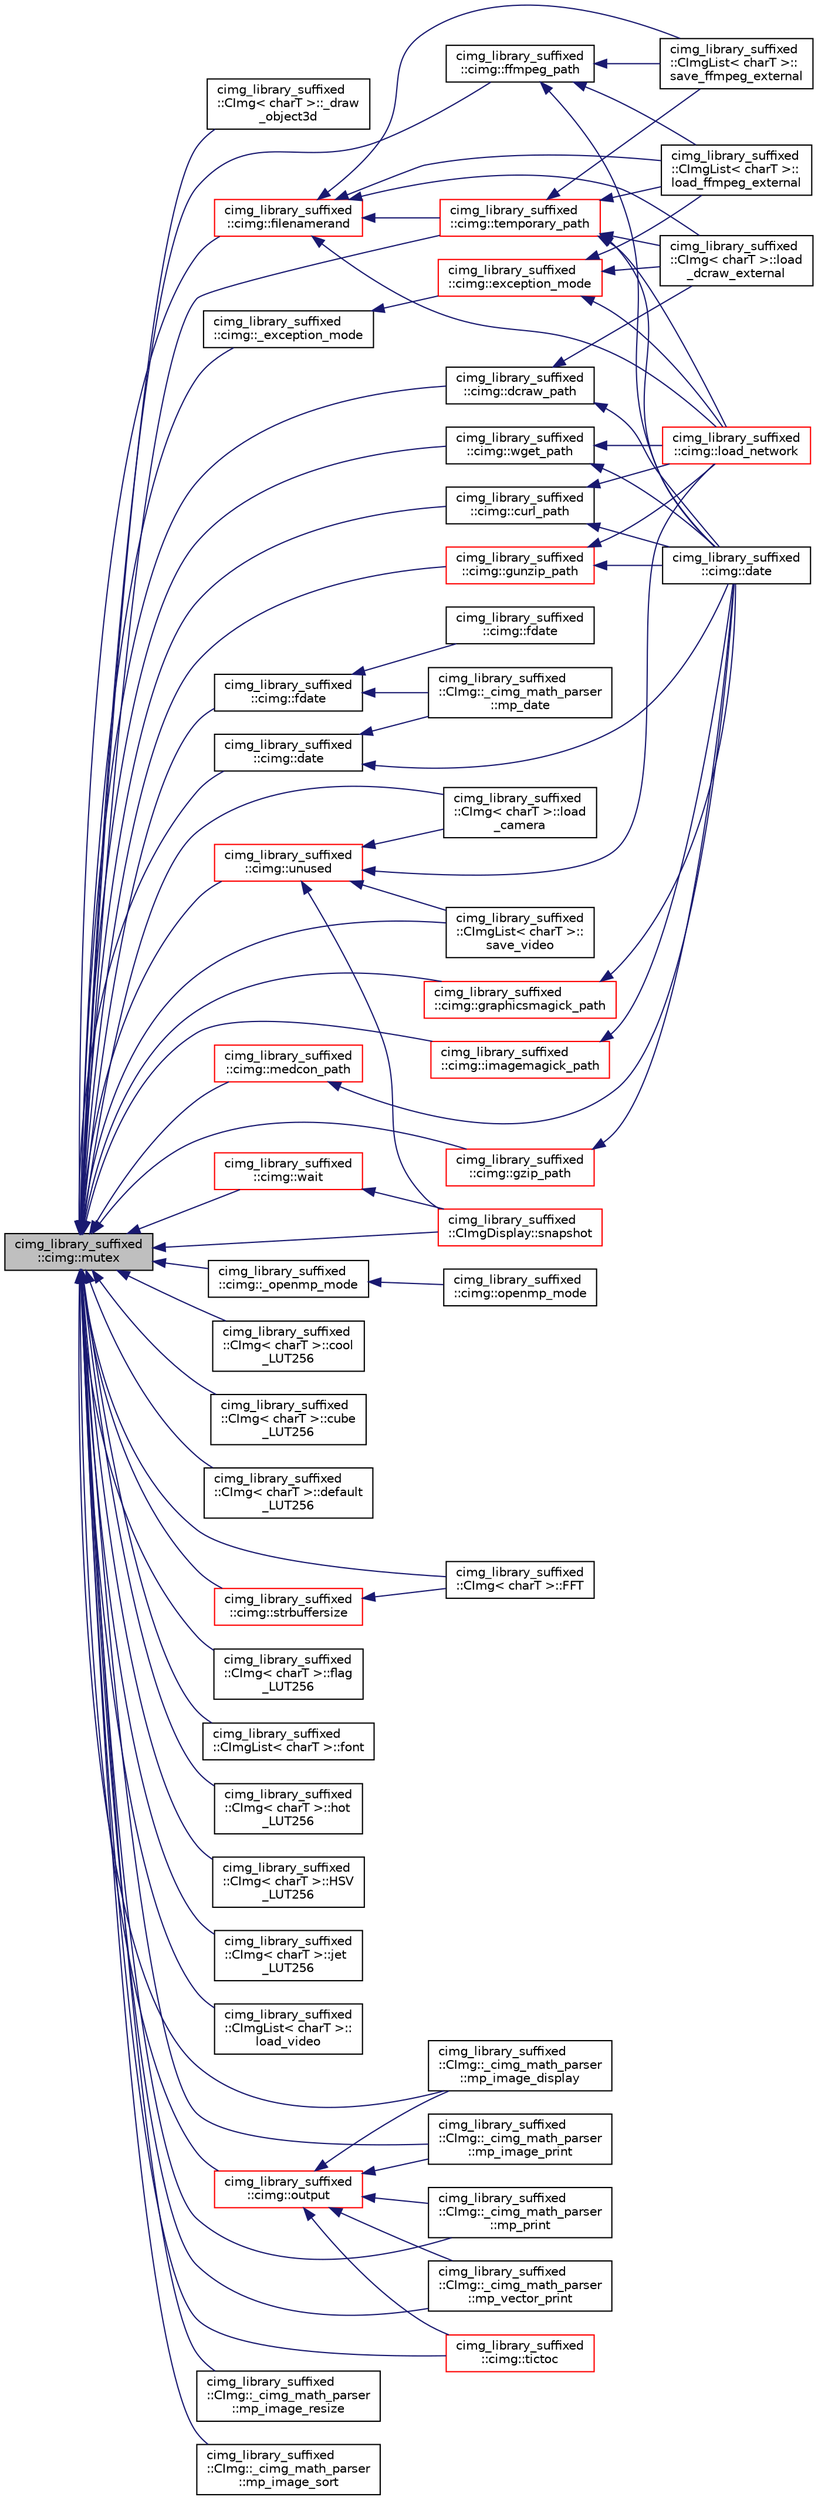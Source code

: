 digraph "cimg_library_suffixed::cimg::mutex"
{
 // INTERACTIVE_SVG=YES
  edge [fontname="Helvetica",fontsize="10",labelfontname="Helvetica",labelfontsize="10"];
  node [fontname="Helvetica",fontsize="10",shape=record];
  rankdir="LR";
  Node2569 [label="cimg_library_suffixed\l::cimg::mutex",height=0.2,width=0.4,color="black", fillcolor="grey75", style="filled", fontcolor="black"];
  Node2569 -> Node2570 [dir="back",color="midnightblue",fontsize="10",style="solid",fontname="Helvetica"];
  Node2570 [label="cimg_library_suffixed\l::CImg\< charT \>::_draw\l_object3d",height=0.2,width=0.4,color="black", fillcolor="white", style="filled",URL="$structcimg__library__suffixed_1_1_c_img.html#a6dba86c8049ae141ffc9936b2eaf5c5c"];
  Node2569 -> Node2571 [dir="back",color="midnightblue",fontsize="10",style="solid",fontname="Helvetica"];
  Node2571 [label="cimg_library_suffixed\l::cimg::_exception_mode",height=0.2,width=0.4,color="black", fillcolor="white", style="filled",URL="$namespacecimg__library__suffixed_1_1cimg.html#a6c578f866de2be9be7e385d693c758c8"];
  Node2571 -> Node2572 [dir="back",color="midnightblue",fontsize="10",style="solid",fontname="Helvetica"];
  Node2572 [label="cimg_library_suffixed\l::cimg::exception_mode",height=0.2,width=0.4,color="red", fillcolor="white", style="filled",URL="$namespacecimg__library__suffixed_1_1cimg.html#aeafab144366eddd11360f32f468fa4af",tooltip="Set current  exception mode. "];
  Node2572 -> Node2636 [dir="back",color="midnightblue",fontsize="10",style="solid",fontname="Helvetica"];
  Node2636 [label="cimg_library_suffixed\l::CImg\< charT \>::load\l_dcraw_external",height=0.2,width=0.4,color="black", fillcolor="white", style="filled",URL="$structcimg__library__suffixed_1_1_c_img.html#ae8ee2dbbc634767b37efabe0f0eb7104",tooltip="Load image from a RAW Color Camera file, using external tool &#39;dcraw&#39;. "];
  Node2572 -> Node2638 [dir="back",color="midnightblue",fontsize="10",style="solid",fontname="Helvetica"];
  Node2638 [label="cimg_library_suffixed\l::CImgList\< charT \>::\lload_ffmpeg_external",height=0.2,width=0.4,color="black", fillcolor="white", style="filled",URL="$structcimg__library__suffixed_1_1_c_img_list.html#aa1c97a6c05ba746d02440eec0ad2e602",tooltip="Load an image from a video file using the external tool &#39;ffmpeg&#39;. "];
  Node2572 -> Node2618 [dir="back",color="midnightblue",fontsize="10",style="solid",fontname="Helvetica"];
  Node2618 [label="cimg_library_suffixed\l::cimg::load_network",height=0.2,width=0.4,color="red", fillcolor="white", style="filled",URL="$namespacecimg__library__suffixed_1_1cimg.html#a90c05fe6fc049cba75f3a12807e97158",tooltip="Load file from network as a local temporary file. "];
  Node2569 -> Node2719 [dir="back",color="midnightblue",fontsize="10",style="solid",fontname="Helvetica"];
  Node2719 [label="cimg_library_suffixed\l::cimg::_openmp_mode",height=0.2,width=0.4,color="black", fillcolor="white", style="filled",URL="$namespacecimg__library__suffixed_1_1cimg.html#a2a1f404b2580ad14629ca49e7c5380e5",tooltip="Set current  openmp mode. "];
  Node2719 -> Node2720 [dir="back",color="midnightblue",fontsize="10",style="solid",fontname="Helvetica"];
  Node2720 [label="cimg_library_suffixed\l::cimg::openmp_mode",height=0.2,width=0.4,color="black", fillcolor="white", style="filled",URL="$namespacecimg__library__suffixed_1_1cimg.html#aca7e3fd74620730af7d4ae96a22f8dd6"];
  Node2569 -> Node2721 [dir="back",color="midnightblue",fontsize="10",style="solid",fontname="Helvetica"];
  Node2721 [label="cimg_library_suffixed\l::CImg\< charT \>::cool\l_LUT256",height=0.2,width=0.4,color="black", fillcolor="white", style="filled",URL="$structcimg__library__suffixed_1_1_c_img.html#a005b4b10c6ea4202a3d5b243cfdda18b",tooltip="Return colormap \"cool\", containing 256 colors entries in RGB. "];
  Node2569 -> Node2722 [dir="back",color="midnightblue",fontsize="10",style="solid",fontname="Helvetica"];
  Node2722 [label="cimg_library_suffixed\l::CImg\< charT \>::cube\l_LUT256",height=0.2,width=0.4,color="black", fillcolor="white", style="filled",URL="$structcimg__library__suffixed_1_1_c_img.html#a0783d1845462d2d1f70d9fe3bc9708a2",tooltip="Return colormap \"cube\", containing 256 colors entries in RGB. "];
  Node2569 -> Node2616 [dir="back",color="midnightblue",fontsize="10",style="solid",fontname="Helvetica"];
  Node2616 [label="cimg_library_suffixed\l::cimg::curl_path",height=0.2,width=0.4,color="black", fillcolor="white", style="filled",URL="$namespacecimg__library__suffixed_1_1cimg.html#aebd4f990c3e148573c96c04dbfdcc5c6",tooltip="Get/set path to the curl binary. "];
  Node2616 -> Node2617 [dir="back",color="midnightblue",fontsize="10",style="solid",fontname="Helvetica"];
  Node2617 [label="cimg_library_suffixed\l::cimg::date",height=0.2,width=0.4,color="black", fillcolor="white", style="filled",URL="$namespacecimg__library__suffixed_1_1cimg.html#aac739bf544269324a04504ebe92b93e9",tooltip="Get current local time (single-attribute version). "];
  Node2616 -> Node2618 [dir="back",color="midnightblue",fontsize="10",style="solid",fontname="Helvetica"];
  Node2569 -> Node2708 [dir="back",color="midnightblue",fontsize="10",style="solid",fontname="Helvetica"];
  Node2708 [label="cimg_library_suffixed\l::cimg::date",height=0.2,width=0.4,color="black", fillcolor="white", style="filled",URL="$namespacecimg__library__suffixed_1_1cimg.html#a6b6e28a991c9e426d8cb1c6d1e02849e",tooltip="Get current local time (multiple-attributes version). "];
  Node2708 -> Node2617 [dir="back",color="midnightblue",fontsize="10",style="solid",fontname="Helvetica"];
  Node2708 -> Node2709 [dir="back",color="midnightblue",fontsize="10",style="solid",fontname="Helvetica"];
  Node2709 [label="cimg_library_suffixed\l::CImg::_cimg_math_parser\l::mp_date",height=0.2,width=0.4,color="black", fillcolor="white", style="filled",URL="$structcimg__library__suffixed_1_1_c_img_1_1__cimg__math__parser.html#a7d33acc96b377e03eb46ff759bd91d11"];
  Node2569 -> Node2635 [dir="back",color="midnightblue",fontsize="10",style="solid",fontname="Helvetica"];
  Node2635 [label="cimg_library_suffixed\l::cimg::dcraw_path",height=0.2,width=0.4,color="black", fillcolor="white", style="filled",URL="$namespacecimg__library__suffixed_1_1cimg.html#ad2459563e2ed326f303b9ac4e91744b0",tooltip="Get/set path to the dcraw binary. "];
  Node2635 -> Node2617 [dir="back",color="midnightblue",fontsize="10",style="solid",fontname="Helvetica"];
  Node2635 -> Node2636 [dir="back",color="midnightblue",fontsize="10",style="solid",fontname="Helvetica"];
  Node2569 -> Node2723 [dir="back",color="midnightblue",fontsize="10",style="solid",fontname="Helvetica"];
  Node2723 [label="cimg_library_suffixed\l::CImg\< charT \>::default\l_LUT256",height=0.2,width=0.4,color="black", fillcolor="white", style="filled",URL="$structcimg__library__suffixed_1_1_c_img.html#a8ba500fe12161e3920124457308956ac",tooltip="Return colormap \"default\", containing 256 colors entries in RGB. "];
  Node2569 -> Node2724 [dir="back",color="midnightblue",fontsize="10",style="solid",fontname="Helvetica"];
  Node2724 [label="cimg_library_suffixed\l::cimg::fdate",height=0.2,width=0.4,color="black", fillcolor="white", style="filled",URL="$namespacecimg__library__suffixed_1_1cimg.html#a0654bf4ceae1444ae9fa1113cbb064ee",tooltip="Get last write time of a given file or directory (multiple-attributes version). "];
  Node2724 -> Node2725 [dir="back",color="midnightblue",fontsize="10",style="solid",fontname="Helvetica"];
  Node2725 [label="cimg_library_suffixed\l::cimg::fdate",height=0.2,width=0.4,color="black", fillcolor="white", style="filled",URL="$namespacecimg__library__suffixed_1_1cimg.html#a1db87aed0dbd0fd7a0e709894e9f645d",tooltip="Get last write time of a given file or directory (single-attribute version). "];
  Node2724 -> Node2709 [dir="back",color="midnightblue",fontsize="10",style="solid",fontname="Helvetica"];
  Node2569 -> Node2637 [dir="back",color="midnightblue",fontsize="10",style="solid",fontname="Helvetica"];
  Node2637 [label="cimg_library_suffixed\l::cimg::ffmpeg_path",height=0.2,width=0.4,color="black", fillcolor="white", style="filled",URL="$namespacecimg__library__suffixed_1_1cimg.html#a5b8fba26176c5506b1eb27e70ca44889",tooltip="Get/set path to the FFMPEG&#39;s ffmpeg binary. "];
  Node2637 -> Node2617 [dir="back",color="midnightblue",fontsize="10",style="solid",fontname="Helvetica"];
  Node2637 -> Node2638 [dir="back",color="midnightblue",fontsize="10",style="solid",fontname="Helvetica"];
  Node2637 -> Node2623 [dir="back",color="midnightblue",fontsize="10",style="solid",fontname="Helvetica"];
  Node2623 [label="cimg_library_suffixed\l::CImgList\< charT \>::\lsave_ffmpeg_external",height=0.2,width=0.4,color="black", fillcolor="white", style="filled",URL="$structcimg__library__suffixed_1_1_c_img_list.html#af09a45345581747984f4df0607418f2c",tooltip="Save image sequence, using the external tool &#39;ffmpeg&#39;. "];
  Node2569 -> Node2726 [dir="back",color="midnightblue",fontsize="10",style="solid",fontname="Helvetica"];
  Node2726 [label="cimg_library_suffixed\l::CImg\< charT \>::FFT",height=0.2,width=0.4,color="black", fillcolor="white", style="filled",URL="$structcimg__library__suffixed_1_1_c_img.html#abf1763dd0cf132f59147662022feb791",tooltip="Compute 1d Fast Fourier Transform, along a specified axis. "];
  Node2569 -> Node2705 [dir="back",color="midnightblue",fontsize="10",style="solid",fontname="Helvetica"];
  Node2705 [label="cimg_library_suffixed\l::cimg::filenamerand",height=0.2,width=0.4,color="red", fillcolor="white", style="filled",URL="$namespacecimg__library__suffixed_1_1cimg.html#ae92216bbc140ed7afef601f72ba2bd81"];
  Node2705 -> Node2636 [dir="back",color="midnightblue",fontsize="10",style="solid",fontname="Helvetica"];
  Node2705 -> Node2638 [dir="back",color="midnightblue",fontsize="10",style="solid",fontname="Helvetica"];
  Node2705 -> Node2618 [dir="back",color="midnightblue",fontsize="10",style="solid",fontname="Helvetica"];
  Node2705 -> Node2623 [dir="back",color="midnightblue",fontsize="10",style="solid",fontname="Helvetica"];
  Node2705 -> Node2660 [dir="back",color="midnightblue",fontsize="10",style="solid",fontname="Helvetica"];
  Node2660 [label="cimg_library_suffixed\l::cimg::temporary_path",height=0.2,width=0.4,color="red", fillcolor="white", style="filled",URL="$namespacecimg__library__suffixed_1_1cimg.html#ae9af8e17db04e875db3b45cbe58892d6",tooltip="Get/set path to store temporary files. "];
  Node2660 -> Node2617 [dir="back",color="midnightblue",fontsize="10",style="solid",fontname="Helvetica"];
  Node2660 -> Node2636 [dir="back",color="midnightblue",fontsize="10",style="solid",fontname="Helvetica"];
  Node2660 -> Node2638 [dir="back",color="midnightblue",fontsize="10",style="solid",fontname="Helvetica"];
  Node2660 -> Node2623 [dir="back",color="midnightblue",fontsize="10",style="solid",fontname="Helvetica"];
  Node2660 -> Node2618 [dir="back",color="midnightblue",fontsize="10",style="solid",fontname="Helvetica"];
  Node2569 -> Node2727 [dir="back",color="midnightblue",fontsize="10",style="solid",fontname="Helvetica"];
  Node2727 [label="cimg_library_suffixed\l::CImg\< charT \>::flag\l_LUT256",height=0.2,width=0.4,color="black", fillcolor="white", style="filled",URL="$structcimg__library__suffixed_1_1_c_img.html#adb5bd770cc77e0989d01df4498f5138c",tooltip="Return colormap \"flag\", containing 256 colors entries in RGB. "];
  Node2569 -> Node2728 [dir="back",color="midnightblue",fontsize="10",style="solid",fontname="Helvetica"];
  Node2728 [label="cimg_library_suffixed\l::CImgList\< charT \>::font",height=0.2,width=0.4,color="black", fillcolor="white", style="filled",URL="$structcimg__library__suffixed_1_1_c_img_list.html#aeb4a6463a473fa5935f69534ca1a49c8",tooltip="Return a CImg pre-defined font with desired size. "];
  Node2569 -> Node2642 [dir="back",color="midnightblue",fontsize="10",style="solid",fontname="Helvetica"];
  Node2642 [label="cimg_library_suffixed\l::cimg::graphicsmagick_path",height=0.2,width=0.4,color="red", fillcolor="white", style="filled",URL="$namespacecimg__library__suffixed_1_1cimg.html#ab4063d8fb2c2564596f33f4a75436f76",tooltip="Get/set path to the GraphicsMagick&#39;s gm binary. "];
  Node2642 -> Node2617 [dir="back",color="midnightblue",fontsize="10",style="solid",fontname="Helvetica"];
  Node2569 -> Node2644 [dir="back",color="midnightblue",fontsize="10",style="solid",fontname="Helvetica"];
  Node2644 [label="cimg_library_suffixed\l::cimg::gunzip_path",height=0.2,width=0.4,color="red", fillcolor="white", style="filled",URL="$namespacecimg__library__suffixed_1_1cimg.html#a7b4390d7bec2ffbf27d108f1c3a699e0",tooltip="Get/set path to the gunzip binary. "];
  Node2644 -> Node2617 [dir="back",color="midnightblue",fontsize="10",style="solid",fontname="Helvetica"];
  Node2644 -> Node2618 [dir="back",color="midnightblue",fontsize="10",style="solid",fontname="Helvetica"];
  Node2569 -> Node2647 [dir="back",color="midnightblue",fontsize="10",style="solid",fontname="Helvetica"];
  Node2647 [label="cimg_library_suffixed\l::cimg::gzip_path",height=0.2,width=0.4,color="red", fillcolor="white", style="filled",URL="$namespacecimg__library__suffixed_1_1cimg.html#aac00308d827ccbd69bd26c9ba6e1356b",tooltip="Get/set path to the gzip binary. "];
  Node2647 -> Node2617 [dir="back",color="midnightblue",fontsize="10",style="solid",fontname="Helvetica"];
  Node2569 -> Node2729 [dir="back",color="midnightblue",fontsize="10",style="solid",fontname="Helvetica"];
  Node2729 [label="cimg_library_suffixed\l::CImg\< charT \>::hot\l_LUT256",height=0.2,width=0.4,color="black", fillcolor="white", style="filled",URL="$structcimg__library__suffixed_1_1_c_img.html#a2f69ebdf31dfb711698fe30753714c4b",tooltip="Return colormap \"hot\", containing 256 colors entries in RGB. "];
  Node2569 -> Node2730 [dir="back",color="midnightblue",fontsize="10",style="solid",fontname="Helvetica"];
  Node2730 [label="cimg_library_suffixed\l::CImg\< charT \>::HSV\l_LUT256",height=0.2,width=0.4,color="black", fillcolor="white", style="filled",URL="$structcimg__library__suffixed_1_1_c_img.html#a51f90120a4070c5d47806c9fffc210ff",tooltip="Return colormap \"HSV\", containing 256 colors entries in RGB. "];
  Node2569 -> Node2649 [dir="back",color="midnightblue",fontsize="10",style="solid",fontname="Helvetica"];
  Node2649 [label="cimg_library_suffixed\l::cimg::imagemagick_path",height=0.2,width=0.4,color="red", fillcolor="white", style="filled",URL="$namespacecimg__library__suffixed_1_1cimg.html#a96cabeea0a54a10aeee97ead7b672f0f",tooltip="Get/set path to the Program Files/ directory (Windows only). "];
  Node2649 -> Node2617 [dir="back",color="midnightblue",fontsize="10",style="solid",fontname="Helvetica"];
  Node2569 -> Node2731 [dir="back",color="midnightblue",fontsize="10",style="solid",fontname="Helvetica"];
  Node2731 [label="cimg_library_suffixed\l::CImg\< charT \>::jet\l_LUT256",height=0.2,width=0.4,color="black", fillcolor="white", style="filled",URL="$structcimg__library__suffixed_1_1_c_img.html#a5d583ac0b28ff49e4fd09216a8ccd5c9",tooltip="Return colormap \"jet\", containing 256 colors entries in RGB. "];
  Node2569 -> Node2732 [dir="back",color="midnightblue",fontsize="10",style="solid",fontname="Helvetica"];
  Node2732 [label="cimg_library_suffixed\l::CImg\< charT \>::load\l_camera",height=0.2,width=0.4,color="black", fillcolor="white", style="filled",URL="$structcimg__library__suffixed_1_1_c_img.html#a7283a9a49902ac537d8e1bb2613ee9cc",tooltip="Load image from a camera stream, using OpenCV. "];
  Node2569 -> Node2658 [dir="back",color="midnightblue",fontsize="10",style="solid",fontname="Helvetica"];
  Node2658 [label="cimg_library_suffixed\l::CImgList\< charT \>::\lload_video",height=0.2,width=0.4,color="black", fillcolor="white", style="filled",URL="$structcimg__library__suffixed_1_1_c_img_list.html#a23a2c8ad55006cc12ef5316355e46ea0",tooltip="Load an image from a video file, using OpenCV library. "];
  Node2569 -> Node2659 [dir="back",color="midnightblue",fontsize="10",style="solid",fontname="Helvetica"];
  Node2659 [label="cimg_library_suffixed\l::cimg::medcon_path",height=0.2,width=0.4,color="red", fillcolor="white", style="filled",URL="$namespacecimg__library__suffixed_1_1cimg.html#a65c2f6f9671ac4f3eae2b5624313926e",tooltip="Get/set path to the XMedcon&#39;s medcon binary. "];
  Node2659 -> Node2617 [dir="back",color="midnightblue",fontsize="10",style="solid",fontname="Helvetica"];
  Node2569 -> Node2690 [dir="back",color="midnightblue",fontsize="10",style="solid",fontname="Helvetica"];
  Node2690 [label="cimg_library_suffixed\l::CImg::_cimg_math_parser\l::mp_image_display",height=0.2,width=0.4,color="black", fillcolor="white", style="filled",URL="$structcimg__library__suffixed_1_1_c_img_1_1__cimg__math__parser.html#ad2d5f6551f0f1016374e3ece398f8624"];
  Node2569 -> Node2691 [dir="back",color="midnightblue",fontsize="10",style="solid",fontname="Helvetica"];
  Node2691 [label="cimg_library_suffixed\l::CImg::_cimg_math_parser\l::mp_image_print",height=0.2,width=0.4,color="black", fillcolor="white", style="filled",URL="$structcimg__library__suffixed_1_1_c_img_1_1__cimg__math__parser.html#accadb0cbf6248cad3cc6985a8325df20"];
  Node2569 -> Node2733 [dir="back",color="midnightblue",fontsize="10",style="solid",fontname="Helvetica"];
  Node2733 [label="cimg_library_suffixed\l::CImg::_cimg_math_parser\l::mp_image_resize",height=0.2,width=0.4,color="black", fillcolor="white", style="filled",URL="$structcimg__library__suffixed_1_1_c_img_1_1__cimg__math__parser.html#ad676e1626e3d1e0abc5317527ecb9e6f"];
  Node2569 -> Node2734 [dir="back",color="midnightblue",fontsize="10",style="solid",fontname="Helvetica"];
  Node2734 [label="cimg_library_suffixed\l::CImg::_cimg_math_parser\l::mp_image_sort",height=0.2,width=0.4,color="black", fillcolor="white", style="filled",URL="$structcimg__library__suffixed_1_1_c_img_1_1__cimg__math__parser.html#a3dc8e03302dcf232f3f72dfd6f0feb96"];
  Node2569 -> Node2692 [dir="back",color="midnightblue",fontsize="10",style="solid",fontname="Helvetica"];
  Node2692 [label="cimg_library_suffixed\l::CImg::_cimg_math_parser\l::mp_print",height=0.2,width=0.4,color="black", fillcolor="white", style="filled",URL="$structcimg__library__suffixed_1_1_c_img_1_1__cimg__math__parser.html#aad0725b5cc325c823bb66b26c48fa253"];
  Node2569 -> Node2693 [dir="back",color="midnightblue",fontsize="10",style="solid",fontname="Helvetica"];
  Node2693 [label="cimg_library_suffixed\l::CImg::_cimg_math_parser\l::mp_vector_print",height=0.2,width=0.4,color="black", fillcolor="white", style="filled",URL="$structcimg__library__suffixed_1_1_c_img_1_1__cimg__math__parser.html#a223221c97f90a501165ccafad7d0121a"];
  Node2569 -> Node2576 [dir="back",color="midnightblue",fontsize="10",style="solid",fontname="Helvetica"];
  Node2576 [label="cimg_library_suffixed\l::cimg::output",height=0.2,width=0.4,color="red", fillcolor="white", style="filled",URL="$namespacecimg__library__suffixed_1_1cimg.html#ada686776cc71803df391eea79cd1b3e5",tooltip="Get/set default output stream for the  library messages. "];
  Node2576 -> Node2690 [dir="back",color="midnightblue",fontsize="10",style="solid",fontname="Helvetica"];
  Node2576 -> Node2691 [dir="back",color="midnightblue",fontsize="10",style="solid",fontname="Helvetica"];
  Node2576 -> Node2692 [dir="back",color="midnightblue",fontsize="10",style="solid",fontname="Helvetica"];
  Node2576 -> Node2693 [dir="back",color="midnightblue",fontsize="10",style="solid",fontname="Helvetica"];
  Node2576 -> Node2696 [dir="back",color="midnightblue",fontsize="10",style="solid",fontname="Helvetica"];
  Node2696 [label="cimg_library_suffixed\l::cimg::tictoc",height=0.2,width=0.4,color="red", fillcolor="white", style="filled",URL="$namespacecimg__library__suffixed_1_1cimg.html#ab47e3a7718b582df77725470f3824eb4"];
  Node2569 -> Node2679 [dir="back",color="midnightblue",fontsize="10",style="solid",fontname="Helvetica"];
  Node2679 [label="cimg_library_suffixed\l::CImgList\< charT \>::\lsave_video",height=0.2,width=0.4,color="black", fillcolor="white", style="filled",URL="$structcimg__library__suffixed_1_1_c_img_list.html#a4fcada66102d9f9245f11d2127dbe8fb",tooltip="Save image sequence, using the OpenCV library. "];
  Node2569 -> Node2664 [dir="back",color="midnightblue",fontsize="10",style="solid",fontname="Helvetica"];
  Node2664 [label="cimg_library_suffixed\l::CImgDisplay::snapshot",height=0.2,width=0.4,color="red", fillcolor="white", style="filled",URL="$structcimg__library__suffixed_1_1_c_img_display.html#a914ee0515249db301dc66275861a6b3e",tooltip="Take a snapshot of the associated window content. "];
  Node2569 -> Node2735 [dir="back",color="midnightblue",fontsize="10",style="solid",fontname="Helvetica"];
  Node2735 [label="cimg_library_suffixed\l::cimg::strbuffersize",height=0.2,width=0.4,color="red", fillcolor="white", style="filled",URL="$namespacecimg__library__suffixed_1_1cimg.html#a73a84376fb4f9577c5786ad58289efad"];
  Node2735 -> Node2726 [dir="back",color="midnightblue",fontsize="10",style="solid",fontname="Helvetica"];
  Node2569 -> Node2660 [dir="back",color="midnightblue",fontsize="10",style="solid",fontname="Helvetica"];
  Node2569 -> Node2696 [dir="back",color="midnightblue",fontsize="10",style="solid",fontname="Helvetica"];
  Node2569 -> Node2740 [dir="back",color="midnightblue",fontsize="10",style="solid",fontname="Helvetica"];
  Node2740 [label="cimg_library_suffixed\l::cimg::unused",height=0.2,width=0.4,color="red", fillcolor="white", style="filled",URL="$namespacecimg__library__suffixed_1_1cimg.html#a79aef0cbcf66ceb71c2b74cb66b4deb2",tooltip="Avoid warning messages due to unused parameters. Do nothing actually. "];
  Node2740 -> Node2664 [dir="back",color="midnightblue",fontsize="10",style="solid",fontname="Helvetica"];
  Node2740 -> Node2732 [dir="back",color="midnightblue",fontsize="10",style="solid",fontname="Helvetica"];
  Node2740 -> Node2679 [dir="back",color="midnightblue",fontsize="10",style="solid",fontname="Helvetica"];
  Node2740 -> Node2618 [dir="back",color="midnightblue",fontsize="10",style="solid",fontname="Helvetica"];
  Node2569 -> Node2699 [dir="back",color="midnightblue",fontsize="10",style="solid",fontname="Helvetica"];
  Node2699 [label="cimg_library_suffixed\l::cimg::wait",height=0.2,width=0.4,color="red", fillcolor="white", style="filled",URL="$namespacecimg__library__suffixed_1_1cimg.html#a8431f8cf0989f40df3b6ac7d9dc90abd",tooltip="Wait for a given number of milliseconds since the last call to wait(). "];
  Node2699 -> Node2664 [dir="back",color="midnightblue",fontsize="10",style="solid",fontname="Helvetica"];
  Node2569 -> Node2661 [dir="back",color="midnightblue",fontsize="10",style="solid",fontname="Helvetica"];
  Node2661 [label="cimg_library_suffixed\l::cimg::wget_path",height=0.2,width=0.4,color="black", fillcolor="white", style="filled",URL="$namespacecimg__library__suffixed_1_1cimg.html#a36ccf2e6a6542f4e93eac819cf5d91ba",tooltip="Get/set path to the wget binary. "];
  Node2661 -> Node2617 [dir="back",color="midnightblue",fontsize="10",style="solid",fontname="Helvetica"];
  Node2661 -> Node2618 [dir="back",color="midnightblue",fontsize="10",style="solid",fontname="Helvetica"];
}
